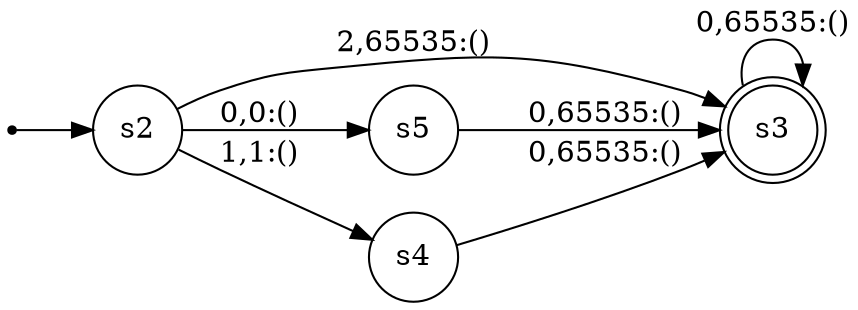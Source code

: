 
      digraph G {
        rankdir=LR;
        init [shape=point];
        node [shape = doublecircle];
        s3
        node [shape = circle];
        init -> s2;
        s5 -> s3 [label = "0,65535:()"]
        s4 -> s3 [label = "0,65535:()"]
        s3 -> s3 [label = "0,65535:()"]
        s2 -> s3 [label = "2,65535:()"]
        s2 -> s4 [label = "1,1:()"]
        s2 -> s5 [label = "0,0:()"]}